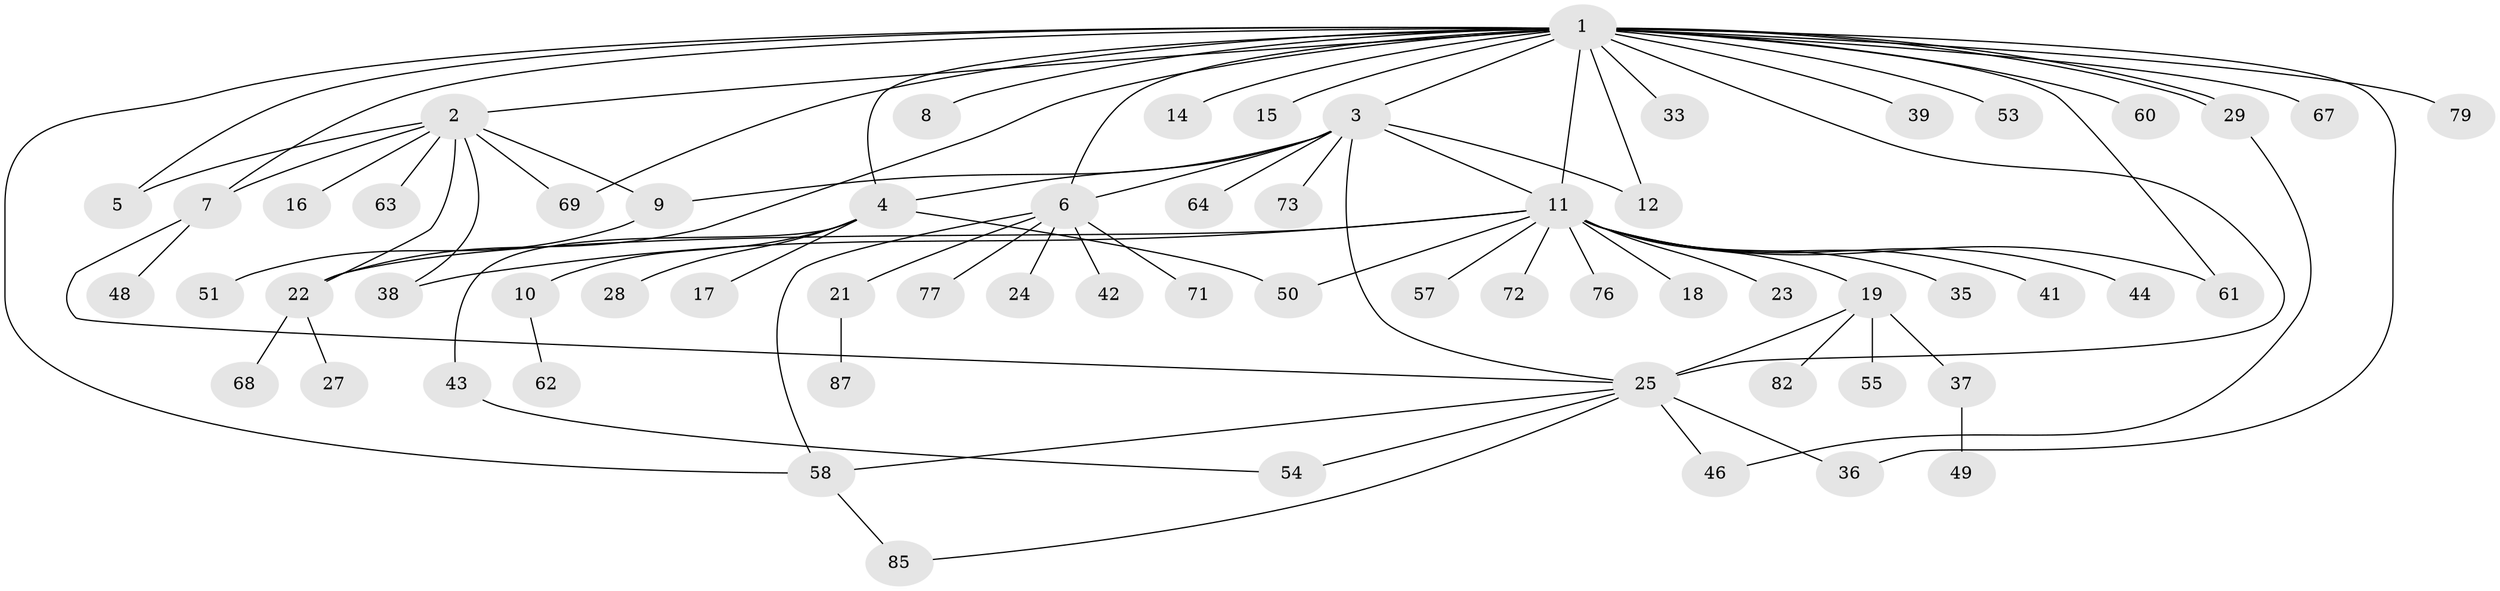 // original degree distribution, {27: 0.011363636363636364, 8: 0.022727272727272728, 9: 0.022727272727272728, 7: 0.011363636363636364, 2: 0.25, 4: 0.03409090909090909, 3: 0.10227272727272728, 18: 0.011363636363636364, 1: 0.5113636363636364, 6: 0.022727272727272728}
// Generated by graph-tools (version 1.1) at 2025/11/02/27/25 16:11:15]
// undirected, 63 vertices, 85 edges
graph export_dot {
graph [start="1"]
  node [color=gray90,style=filled];
  1 [super="+81"];
  2 [super="+13"];
  3 [super="+26"];
  4 [super="+52"];
  5;
  6 [super="+20"];
  7 [super="+47"];
  8 [super="+70"];
  9 [super="+32"];
  10 [super="+40"];
  11 [super="+83"];
  12 [super="+30"];
  14;
  15;
  16;
  17;
  18;
  19 [super="+34"];
  21 [super="+31"];
  22 [super="+45"];
  23;
  24;
  25 [super="+84"];
  27 [super="+59"];
  28;
  29 [super="+88"];
  33;
  35;
  36 [super="+80"];
  37;
  38 [super="+74"];
  39;
  41;
  42;
  43;
  44;
  46 [super="+65"];
  48 [super="+66"];
  49;
  50;
  51;
  53;
  54 [super="+56"];
  55;
  57;
  58 [super="+78"];
  60;
  61 [super="+75"];
  62;
  63;
  64;
  67;
  68;
  69;
  71;
  72;
  73;
  76;
  77 [super="+86"];
  79;
  82;
  85;
  87;
  1 -- 2;
  1 -- 3;
  1 -- 4;
  1 -- 5;
  1 -- 6;
  1 -- 7;
  1 -- 8;
  1 -- 11;
  1 -- 14;
  1 -- 15;
  1 -- 22;
  1 -- 25 [weight=2];
  1 -- 29;
  1 -- 29;
  1 -- 33;
  1 -- 36;
  1 -- 39;
  1 -- 53;
  1 -- 58;
  1 -- 60;
  1 -- 61;
  1 -- 67;
  1 -- 69;
  1 -- 79;
  1 -- 12;
  2 -- 5;
  2 -- 7;
  2 -- 9;
  2 -- 16;
  2 -- 63;
  2 -- 69;
  2 -- 22;
  2 -- 38;
  3 -- 4;
  3 -- 6;
  3 -- 9;
  3 -- 12;
  3 -- 25;
  3 -- 64;
  3 -- 73;
  3 -- 11;
  4 -- 10;
  4 -- 17;
  4 -- 28;
  4 -- 43;
  4 -- 50;
  6 -- 21;
  6 -- 24;
  6 -- 42;
  6 -- 71;
  6 -- 77;
  6 -- 58;
  7 -- 25;
  7 -- 48;
  9 -- 51;
  10 -- 62;
  11 -- 18;
  11 -- 19;
  11 -- 22;
  11 -- 23;
  11 -- 35;
  11 -- 38 [weight=2];
  11 -- 41;
  11 -- 44;
  11 -- 50;
  11 -- 57;
  11 -- 61 [weight=2];
  11 -- 72;
  11 -- 76;
  19 -- 37;
  19 -- 55;
  19 -- 82;
  19 -- 25;
  21 -- 87;
  22 -- 27;
  22 -- 68;
  25 -- 46;
  25 -- 54;
  25 -- 85;
  25 -- 36;
  25 -- 58;
  29 -- 46;
  37 -- 49;
  43 -- 54;
  58 -- 85;
}
